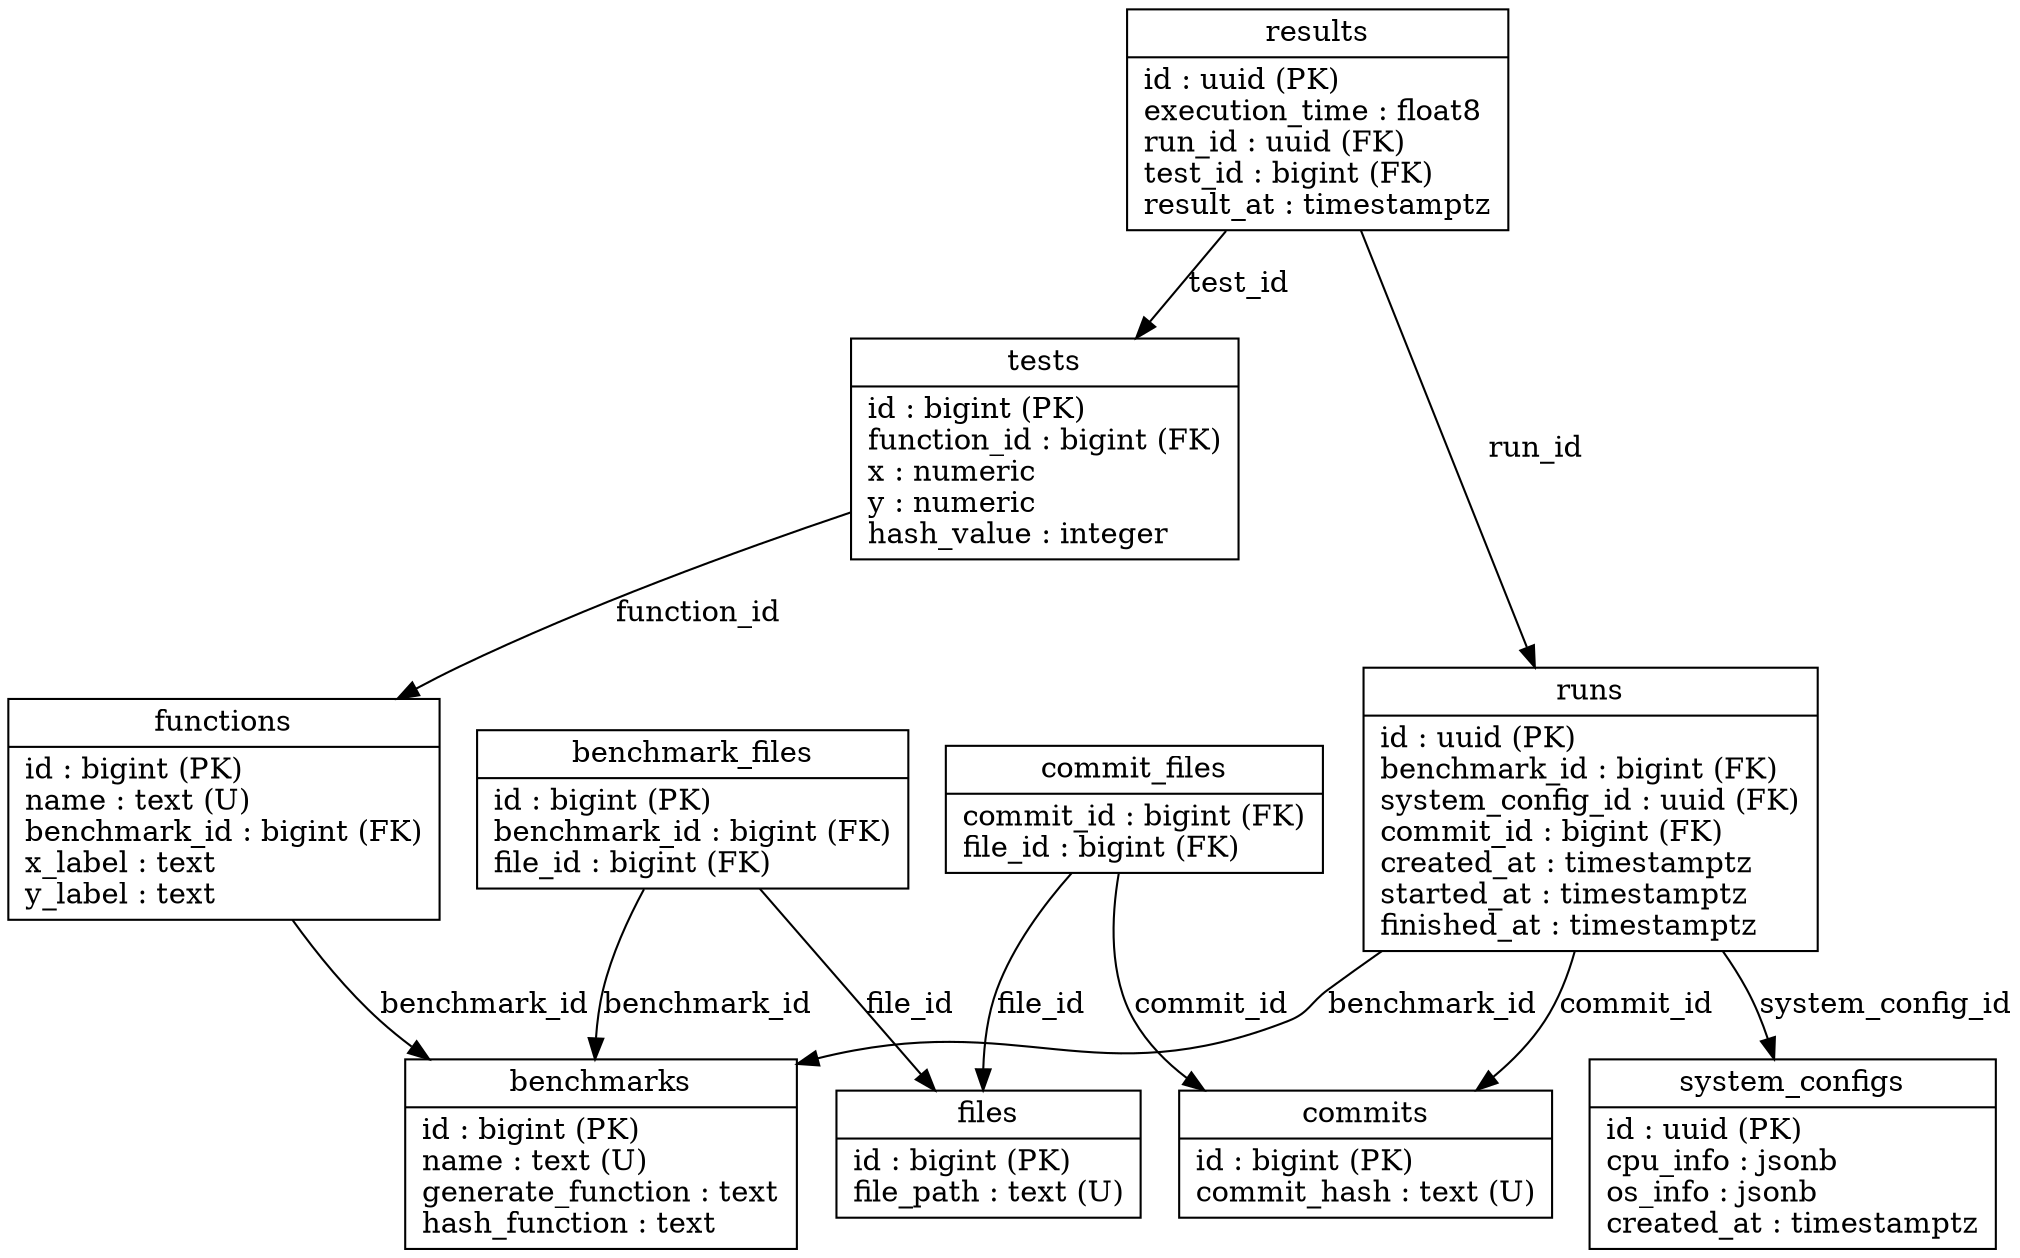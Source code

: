 digraph pg_catbench {
    node [shape=record];

    benchmarks [label="{benchmarks|id : bigint (PK)\lname : text (U)\lgenerate_function : text\lhash_function : text\l}"];
    benchmark_files [label="{benchmark_files|id : bigint (PK)\lbenchmark_id : bigint (FK)\lfile_id : bigint (FK)\l}"];
    functions [label="{functions|id : bigint (PK)\lname : text (U)\lbenchmark_id : bigint (FK)\lx_label : text\ly_label : text\l}"];
    system_configs [label="{system_configs|id : uuid (PK)\lcpu_info : jsonb\los_info : jsonb\lcreated_at : timestamptz\l}"];
    results [label="{results|id : uuid (PK)\lexecution_time : float8\lrun_id : uuid (FK)\ltest_id : bigint (FK)\lresult_at : timestamptz\l}"];
    runs [label="{runs|id : uuid (PK)\lbenchmark_id : bigint (FK)\lsystem_config_id : uuid (FK)\lcommit_id : bigint (FK)\lcreated_at : timestamptz\lstarted_at : timestamptz\lfinished_at : timestamptz\l}"];
    tests [label="{tests|id : bigint (PK)\lfunction_id : bigint (FK)\lx : numeric\ly : numeric\lhash_value : integer\l}"];
    commits [label="{commits|id : bigint (PK)\lcommit_hash : text (U)\l}"];
    files [label="{files|id : bigint (PK)\lfile_path : text (U)\l}"];
    commit_files [label="{commit_files|commit_id : bigint (FK)\lfile_id : bigint (FK)\l}"];

    // Relationships
    benchmark_files -> benchmarks [label="benchmark_id"];
    benchmark_files -> files [label="file_id"];
    functions -> benchmarks [label="benchmark_id"];
    results -> runs [label="run_id"];
    results -> tests [label="test_id"];
    runs -> benchmarks [label="benchmark_id"];
    runs -> system_configs [label="system_config_id"];
    runs -> commits [label="commit_id"];
    tests -> functions [label="function_id"];
    commit_files -> commits [label="commit_id"];
    commit_files -> files [label="file_id"];
}
